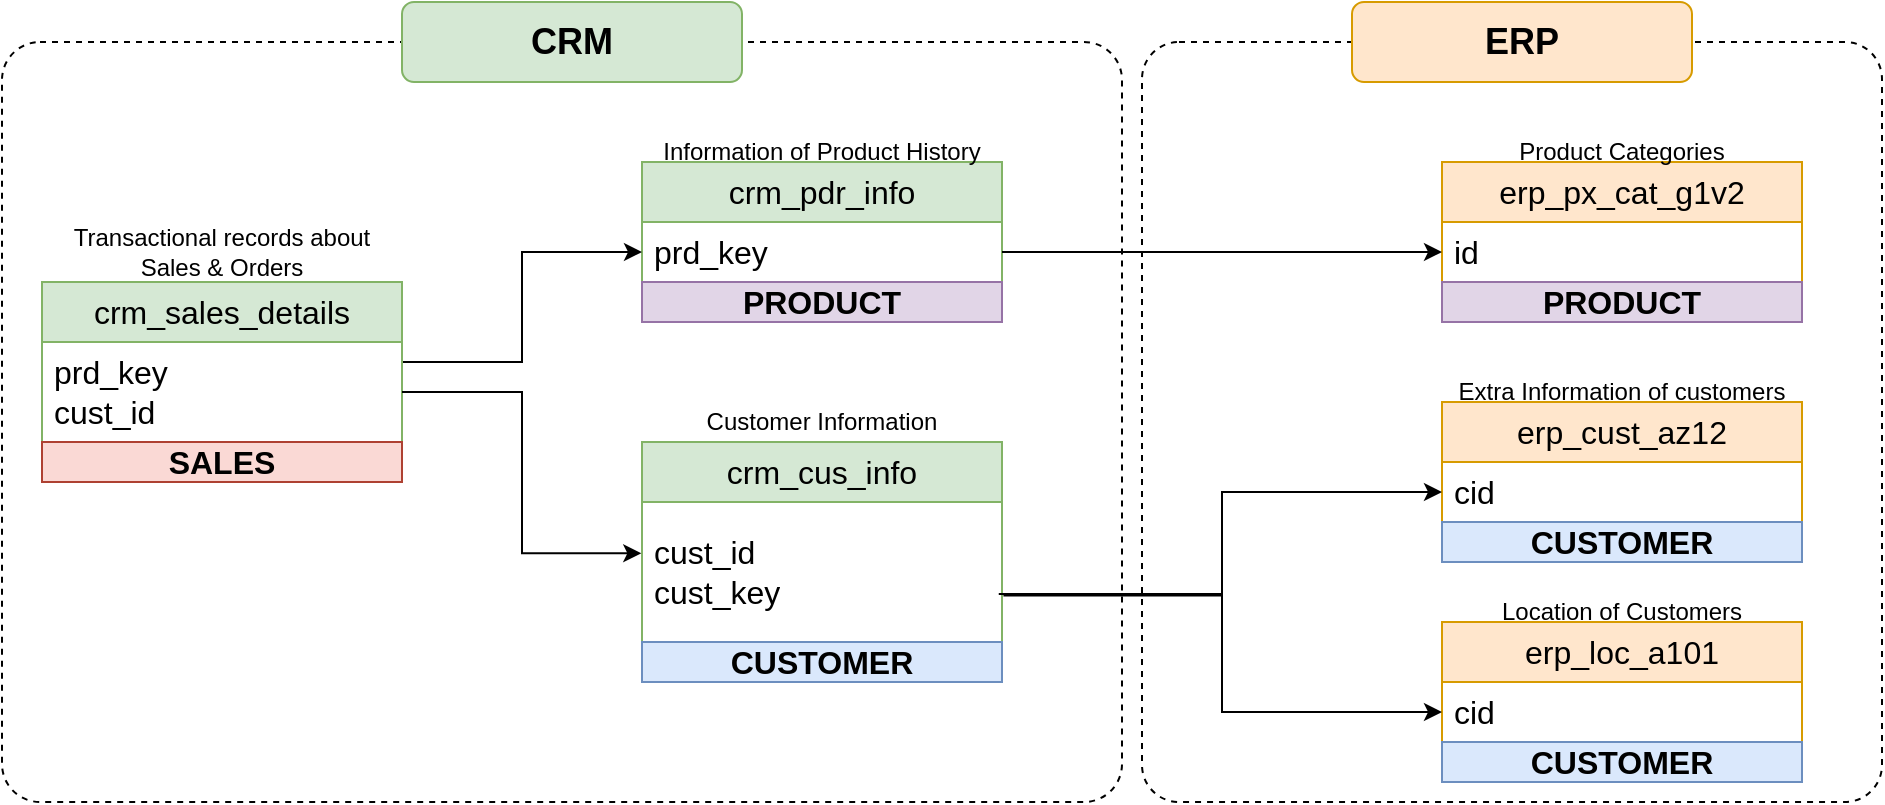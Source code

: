 <mxfile version="26.1.1">
  <diagram name="Page-1" id="RmDzZIavEoSWsnw_DlQy">
    <mxGraphModel dx="994" dy="676" grid="1" gridSize="10" guides="1" tooltips="1" connect="1" arrows="1" fold="1" page="1" pageScale="1" pageWidth="850" pageHeight="1100" math="0" shadow="0">
      <root>
        <mxCell id="0" />
        <mxCell id="1" parent="0" />
        <mxCell id="AYDAi0Qmuw3t-lqCCqF3-1" value="crm_pdr_info" style="swimlane;fontStyle=0;childLayout=stackLayout;horizontal=1;startSize=30;horizontalStack=0;resizeParent=1;resizeParentMax=0;resizeLast=0;collapsible=1;marginBottom=0;whiteSpace=wrap;html=1;rounded=0;fillColor=#d5e8d4;strokeColor=#82b366;swimlaneLine=1;fontSize=16;glass=0;shadow=0;" parent="1" vertex="1">
          <mxGeometry x="400" y="180" width="180" height="60" as="geometry">
            <mxRectangle x="250" y="200" width="110" height="30" as="alternateBounds" />
          </mxGeometry>
        </mxCell>
        <mxCell id="AYDAi0Qmuw3t-lqCCqF3-2" value="&lt;span style=&quot;background-color: transparent; color: light-dark(rgb(0, 0, 0), rgb(255, 255, 255));&quot;&gt;prd_key&lt;/span&gt;" style="text;strokeColor=none;fillColor=none;align=left;verticalAlign=middle;spacingLeft=4;spacingRight=4;overflow=hidden;points=[[0,0.5],[1,0.5]];portConstraint=eastwest;rotatable=0;whiteSpace=wrap;html=1;fontSize=16;rounded=0;" parent="AYDAi0Qmuw3t-lqCCqF3-1" vertex="1">
          <mxGeometry y="30" width="180" height="30" as="geometry" />
        </mxCell>
        <mxCell id="AYDAi0Qmuw3t-lqCCqF3-6" value="crm_cus_info" style="swimlane;fontStyle=0;childLayout=stackLayout;horizontal=1;startSize=30;horizontalStack=0;resizeParent=1;resizeParentMax=0;resizeLast=0;collapsible=1;marginBottom=0;whiteSpace=wrap;html=1;rounded=0;fillColor=#d5e8d4;strokeColor=#82b366;swimlaneLine=1;fontSize=16;glass=0;shadow=0;" parent="1" vertex="1">
          <mxGeometry x="400" y="320" width="180" height="100" as="geometry">
            <mxRectangle x="250" y="200" width="110" height="30" as="alternateBounds" />
          </mxGeometry>
        </mxCell>
        <mxCell id="AYDAi0Qmuw3t-lqCCqF3-7" value="cust&lt;span style=&quot;background-color: transparent; color: light-dark(rgb(0, 0, 0), rgb(255, 255, 255));&quot;&gt;_id&lt;/span&gt;&lt;div&gt;&lt;span style=&quot;background-color: transparent; color: light-dark(rgb(0, 0, 0), rgb(255, 255, 255));&quot;&gt;cust_key&lt;/span&gt;&lt;/div&gt;" style="text;strokeColor=none;fillColor=none;align=left;verticalAlign=middle;spacingLeft=4;spacingRight=4;overflow=hidden;points=[[0,0.5],[1,0.5]];portConstraint=eastwest;rotatable=0;whiteSpace=wrap;html=1;fontSize=16;" parent="AYDAi0Qmuw3t-lqCCqF3-6" vertex="1">
          <mxGeometry y="30" width="180" height="70" as="geometry" />
        </mxCell>
        <mxCell id="AYDAi0Qmuw3t-lqCCqF3-14" style="edgeStyle=orthogonalEdgeStyle;rounded=0;orthogonalLoop=1;jettySize=auto;html=1;exitX=1;exitY=0.5;exitDx=0;exitDy=0;entryX=0;entryY=0.5;entryDx=0;entryDy=0;" parent="1" source="AYDAi0Qmuw3t-lqCCqF3-8" target="AYDAi0Qmuw3t-lqCCqF3-2" edge="1">
          <mxGeometry relative="1" as="geometry" />
        </mxCell>
        <mxCell id="AYDAi0Qmuw3t-lqCCqF3-8" value="crm_sales_details" style="swimlane;fontStyle=0;childLayout=stackLayout;horizontal=1;startSize=30;horizontalStack=0;resizeParent=1;resizeParentMax=0;resizeLast=0;collapsible=1;marginBottom=0;whiteSpace=wrap;html=1;rounded=0;fillColor=#d5e8d4;strokeColor=#82b366;swimlaneLine=1;fontSize=16;glass=0;shadow=0;" parent="1" vertex="1">
          <mxGeometry x="100" y="240" width="180" height="80" as="geometry">
            <mxRectangle x="250" y="200" width="110" height="30" as="alternateBounds" />
          </mxGeometry>
        </mxCell>
        <mxCell id="AYDAi0Qmuw3t-lqCCqF3-9" value="&lt;div&gt;&lt;font&gt;prd_key&lt;/font&gt;&lt;/div&gt;&lt;font&gt;cust&lt;span style=&quot;background-color: transparent; color: light-dark(rgb(0, 0, 0), rgb(255, 255, 255));&quot;&gt;_id&lt;/span&gt;&lt;/font&gt;" style="text;strokeColor=none;fillColor=none;align=left;verticalAlign=middle;spacingLeft=4;spacingRight=4;overflow=hidden;points=[[0,0.5],[1,0.5]];portConstraint=eastwest;rotatable=0;whiteSpace=wrap;html=1;fontSize=16;" parent="AYDAi0Qmuw3t-lqCCqF3-8" vertex="1">
          <mxGeometry y="30" width="180" height="50" as="geometry" />
        </mxCell>
        <mxCell id="AYDAi0Qmuw3t-lqCCqF3-10" value="Transactional records about Sales &amp;amp; Orders" style="text;html=1;align=center;verticalAlign=middle;whiteSpace=wrap;rounded=0;" parent="1" vertex="1">
          <mxGeometry x="100" y="210" width="180" height="30" as="geometry" />
        </mxCell>
        <mxCell id="AYDAi0Qmuw3t-lqCCqF3-11" value="Customer Information" style="text;html=1;align=center;verticalAlign=middle;whiteSpace=wrap;rounded=0;" parent="1" vertex="1">
          <mxGeometry x="400" y="295" width="180" height="30" as="geometry" />
        </mxCell>
        <mxCell id="AYDAi0Qmuw3t-lqCCqF3-12" value="Information of Product History" style="text;html=1;align=center;verticalAlign=middle;whiteSpace=wrap;rounded=0;" parent="1" vertex="1">
          <mxGeometry x="400" y="160" width="180" height="30" as="geometry" />
        </mxCell>
        <mxCell id="AYDAi0Qmuw3t-lqCCqF3-15" style="edgeStyle=orthogonalEdgeStyle;rounded=0;orthogonalLoop=1;jettySize=auto;html=1;exitX=1;exitY=0.5;exitDx=0;exitDy=0;entryX=-0.002;entryY=0.366;entryDx=0;entryDy=0;entryPerimeter=0;" parent="1" source="AYDAi0Qmuw3t-lqCCqF3-9" target="AYDAi0Qmuw3t-lqCCqF3-7" edge="1">
          <mxGeometry relative="1" as="geometry" />
        </mxCell>
        <mxCell id="AYDAi0Qmuw3t-lqCCqF3-16" value="erp_cust_az12" style="swimlane;fontStyle=0;childLayout=stackLayout;horizontal=1;startSize=30;horizontalStack=0;resizeParent=1;resizeParentMax=0;resizeLast=0;collapsible=1;marginBottom=0;whiteSpace=wrap;html=1;rounded=0;fillColor=#ffe6cc;strokeColor=#d79b00;swimlaneLine=1;fontSize=16;glass=0;shadow=0;" parent="1" vertex="1">
          <mxGeometry x="800" y="300" width="180" height="60" as="geometry">
            <mxRectangle x="250" y="200" width="110" height="30" as="alternateBounds" />
          </mxGeometry>
        </mxCell>
        <mxCell id="AYDAi0Qmuw3t-lqCCqF3-17" value="&lt;span style=&quot;background-color: transparent; color: light-dark(rgb(0, 0, 0), rgb(255, 255, 255));&quot;&gt;cid&lt;/span&gt;" style="text;strokeColor=none;fillColor=none;align=left;verticalAlign=middle;spacingLeft=4;spacingRight=4;overflow=hidden;points=[[0,0.5],[1,0.5]];portConstraint=eastwest;rotatable=0;whiteSpace=wrap;html=1;fontSize=16;rounded=0;" parent="AYDAi0Qmuw3t-lqCCqF3-16" vertex="1">
          <mxGeometry y="30" width="180" height="30" as="geometry" />
        </mxCell>
        <mxCell id="AYDAi0Qmuw3t-lqCCqF3-18" value="erp_px_cat_g1v2" style="swimlane;fontStyle=0;childLayout=stackLayout;horizontal=1;startSize=30;horizontalStack=0;resizeParent=1;resizeParentMax=0;resizeLast=0;collapsible=1;marginBottom=0;whiteSpace=wrap;html=1;rounded=0;fillColor=#ffe6cc;strokeColor=#d79b00;swimlaneLine=1;fontSize=16;glass=0;shadow=0;" parent="1" vertex="1">
          <mxGeometry x="800" y="180" width="180" height="60" as="geometry">
            <mxRectangle x="250" y="200" width="110" height="30" as="alternateBounds" />
          </mxGeometry>
        </mxCell>
        <mxCell id="AYDAi0Qmuw3t-lqCCqF3-19" value="&lt;span style=&quot;background-color: transparent; color: light-dark(rgb(0, 0, 0), rgb(255, 255, 255));&quot;&gt;id&lt;/span&gt;" style="text;strokeColor=none;fillColor=none;align=left;verticalAlign=middle;spacingLeft=4;spacingRight=4;overflow=hidden;points=[[0,0.5],[1,0.5]];portConstraint=eastwest;rotatable=0;whiteSpace=wrap;html=1;fontSize=16;rounded=0;" parent="AYDAi0Qmuw3t-lqCCqF3-18" vertex="1">
          <mxGeometry y="30" width="180" height="30" as="geometry" />
        </mxCell>
        <mxCell id="AYDAi0Qmuw3t-lqCCqF3-20" value="erp_loc_a101" style="swimlane;fontStyle=0;childLayout=stackLayout;horizontal=1;startSize=30;horizontalStack=0;resizeParent=1;resizeParentMax=0;resizeLast=0;collapsible=1;marginBottom=0;whiteSpace=wrap;html=1;rounded=0;fillColor=#ffe6cc;strokeColor=#d79b00;swimlaneLine=1;fontSize=16;glass=0;shadow=0;" parent="1" vertex="1">
          <mxGeometry x="800" y="410" width="180" height="60" as="geometry">
            <mxRectangle x="250" y="200" width="110" height="30" as="alternateBounds" />
          </mxGeometry>
        </mxCell>
        <mxCell id="AYDAi0Qmuw3t-lqCCqF3-21" value="&lt;span style=&quot;background-color: transparent; color: light-dark(rgb(0, 0, 0), rgb(255, 255, 255));&quot;&gt;cid&lt;/span&gt;" style="text;strokeColor=none;fillColor=none;align=left;verticalAlign=middle;spacingLeft=4;spacingRight=4;overflow=hidden;points=[[0,0.5],[1,0.5]];portConstraint=eastwest;rotatable=0;whiteSpace=wrap;html=1;fontSize=16;rounded=0;" parent="AYDAi0Qmuw3t-lqCCqF3-20" vertex="1">
          <mxGeometry y="30" width="180" height="30" as="geometry" />
        </mxCell>
        <mxCell id="AYDAi0Qmuw3t-lqCCqF3-23" value="Extra Information of cu&lt;span style=&quot;color: rgba(0, 0, 0, 0); font-family: monospace; font-size: 0px; text-align: start; text-wrap-mode: nowrap;&quot;&gt;%3CmxGraphModel%3E%3Croot%3E%3CmxCell%20id%3D%220%22%2F%3E%3CmxCell%20id%3D%221%22%20parent%3D%220%22%2F%3E%3CmxCell%20id%3D%222%22%20value%3D%22Information%20of%20Product%20History%22%20style%3D%22text%3Bhtml%3D1%3Balign%3Dcenter%3BverticalAlign%3Dmiddle%3BwhiteSpace%3Dwrap%3Brounded%3D0%3B%22%20vertex%3D%221%22%20parent%3D%221%22%3E%3CmxGeometry%20x%3D%22400%22%20y%3D%22300%22%20width%3D%22180%22%20height%3D%2230%22%20as%3D%22geometry%22%2F%3E%3C%2FmxCell%3E%3C%2Froot%3E%3C%2FmxGraphModel%3E&lt;/span&gt;stomers" style="text;html=1;align=center;verticalAlign=middle;whiteSpace=wrap;rounded=0;" parent="1" vertex="1">
          <mxGeometry x="800" y="280" width="180" height="30" as="geometry" />
        </mxCell>
        <mxCell id="AYDAi0Qmuw3t-lqCCqF3-24" value="Location of Customers" style="text;html=1;align=center;verticalAlign=middle;whiteSpace=wrap;rounded=0;" parent="1" vertex="1">
          <mxGeometry x="800" y="390" width="180" height="30" as="geometry" />
        </mxCell>
        <mxCell id="AYDAi0Qmuw3t-lqCCqF3-25" value="Product Categories" style="text;html=1;align=center;verticalAlign=middle;whiteSpace=wrap;rounded=0;" parent="1" vertex="1">
          <mxGeometry x="800" y="160" width="180" height="30" as="geometry" />
        </mxCell>
        <mxCell id="AYDAi0Qmuw3t-lqCCqF3-30" style="edgeStyle=orthogonalEdgeStyle;rounded=0;orthogonalLoop=1;jettySize=auto;html=1;exitX=1.004;exitY=0.668;exitDx=0;exitDy=0;exitPerimeter=0;" parent="1" source="AYDAi0Qmuw3t-lqCCqF3-7" target="AYDAi0Qmuw3t-lqCCqF3-21" edge="1">
          <mxGeometry relative="1" as="geometry" />
        </mxCell>
        <mxCell id="AYDAi0Qmuw3t-lqCCqF3-31" style="edgeStyle=orthogonalEdgeStyle;rounded=0;orthogonalLoop=1;jettySize=auto;html=1;exitX=0.991;exitY=0.657;exitDx=0;exitDy=0;exitPerimeter=0;" parent="1" source="AYDAi0Qmuw3t-lqCCqF3-7" target="AYDAi0Qmuw3t-lqCCqF3-17" edge="1">
          <mxGeometry relative="1" as="geometry" />
        </mxCell>
        <mxCell id="AYDAi0Qmuw3t-lqCCqF3-33" style="edgeStyle=orthogonalEdgeStyle;rounded=0;orthogonalLoop=1;jettySize=auto;html=1;exitX=1;exitY=0.5;exitDx=0;exitDy=0;entryX=0;entryY=0.5;entryDx=0;entryDy=0;" parent="1" source="AYDAi0Qmuw3t-lqCCqF3-2" target="AYDAi0Qmuw3t-lqCCqF3-19" edge="1">
          <mxGeometry relative="1" as="geometry" />
        </mxCell>
        <mxCell id="AYDAi0Qmuw3t-lqCCqF3-34" value="" style="rounded=1;whiteSpace=wrap;html=1;fillColor=none;dashed=1;arcSize=5;" parent="1" vertex="1">
          <mxGeometry x="80" y="120" width="560" height="380" as="geometry" />
        </mxCell>
        <mxCell id="AYDAi0Qmuw3t-lqCCqF3-35" value="&lt;font style=&quot;font-size: 18px;&quot;&gt;&lt;b&gt;CRM&lt;/b&gt;&lt;/font&gt;" style="rounded=1;whiteSpace=wrap;html=1;fillColor=#d5e8d4;strokeColor=#82b366;" parent="1" vertex="1">
          <mxGeometry x="280" y="100" width="170" height="40" as="geometry" />
        </mxCell>
        <mxCell id="AYDAi0Qmuw3t-lqCCqF3-37" value="" style="rounded=1;whiteSpace=wrap;html=1;fillColor=none;dashed=1;arcSize=5;" parent="1" vertex="1">
          <mxGeometry x="650" y="120" width="370" height="380" as="geometry" />
        </mxCell>
        <mxCell id="AYDAi0Qmuw3t-lqCCqF3-38" value="&lt;font style=&quot;font-size: 18px;&quot;&gt;&lt;b&gt;ERP&lt;/b&gt;&lt;/font&gt;" style="rounded=1;whiteSpace=wrap;html=1;fillColor=#ffe6cc;strokeColor=#d79b00;" parent="1" vertex="1">
          <mxGeometry x="755" y="100" width="170" height="40" as="geometry" />
        </mxCell>
        <mxCell id="adRy_oX1OOO8HtpTtKzc-1" value="&lt;b&gt;&lt;font style=&quot;font-size: 16px;&quot;&gt;SALES&lt;/font&gt;&lt;/b&gt;" style="rounded=0;whiteSpace=wrap;html=1;fillColor=#fad9d5;strokeColor=#ae4132;" vertex="1" parent="1">
          <mxGeometry x="100" y="320" width="180" height="20" as="geometry" />
        </mxCell>
        <mxCell id="adRy_oX1OOO8HtpTtKzc-3" value="&lt;b&gt;&lt;font style=&quot;font-size: 16px;&quot;&gt;CUSTOMER&lt;/font&gt;&lt;/b&gt;" style="rounded=0;whiteSpace=wrap;html=1;fillColor=#dae8fc;strokeColor=#6c8ebf;" vertex="1" parent="1">
          <mxGeometry x="400" y="420" width="180" height="20" as="geometry" />
        </mxCell>
        <mxCell id="adRy_oX1OOO8HtpTtKzc-4" value="&lt;b&gt;&lt;font style=&quot;font-size: 16px;&quot;&gt;CUSTOMER&lt;/font&gt;&lt;/b&gt;" style="rounded=0;whiteSpace=wrap;html=1;fillColor=#dae8fc;strokeColor=#6c8ebf;" vertex="1" parent="1">
          <mxGeometry x="800" y="360" width="180" height="20" as="geometry" />
        </mxCell>
        <mxCell id="adRy_oX1OOO8HtpTtKzc-5" value="&lt;b&gt;&lt;font style=&quot;font-size: 16px;&quot;&gt;CUSTOMER&lt;/font&gt;&lt;/b&gt;" style="rounded=0;whiteSpace=wrap;html=1;fillColor=#dae8fc;strokeColor=#6c8ebf;" vertex="1" parent="1">
          <mxGeometry x="800" y="470" width="180" height="20" as="geometry" />
        </mxCell>
        <mxCell id="adRy_oX1OOO8HtpTtKzc-6" value="&lt;b&gt;&lt;font style=&quot;font-size: 16px;&quot;&gt;PRODUCT&lt;/font&gt;&lt;/b&gt;" style="rounded=0;whiteSpace=wrap;html=1;fillColor=#e1d5e7;strokeColor=#9673a6;" vertex="1" parent="1">
          <mxGeometry x="800" y="240" width="180" height="20" as="geometry" />
        </mxCell>
        <mxCell id="adRy_oX1OOO8HtpTtKzc-7" value="&lt;b&gt;&lt;font style=&quot;font-size: 16px;&quot;&gt;PRODUCT&lt;/font&gt;&lt;/b&gt;" style="rounded=0;whiteSpace=wrap;html=1;fillColor=#e1d5e7;strokeColor=#9673a6;" vertex="1" parent="1">
          <mxGeometry x="400" y="240" width="180" height="20" as="geometry" />
        </mxCell>
      </root>
    </mxGraphModel>
  </diagram>
</mxfile>
